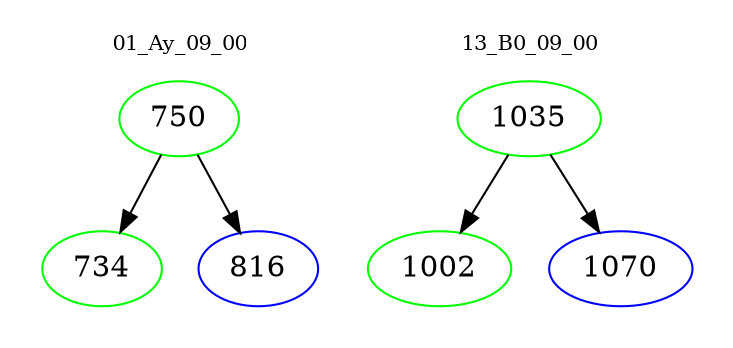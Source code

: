 digraph{
subgraph cluster_0 {
color = white
label = "01_Ay_09_00";
fontsize=10;
T0_750 [label="750", color="green"]
T0_750 -> T0_734 [color="black"]
T0_734 [label="734", color="green"]
T0_750 -> T0_816 [color="black"]
T0_816 [label="816", color="blue"]
}
subgraph cluster_1 {
color = white
label = "13_B0_09_00";
fontsize=10;
T1_1035 [label="1035", color="green"]
T1_1035 -> T1_1002 [color="black"]
T1_1002 [label="1002", color="green"]
T1_1035 -> T1_1070 [color="black"]
T1_1070 [label="1070", color="blue"]
}
}
